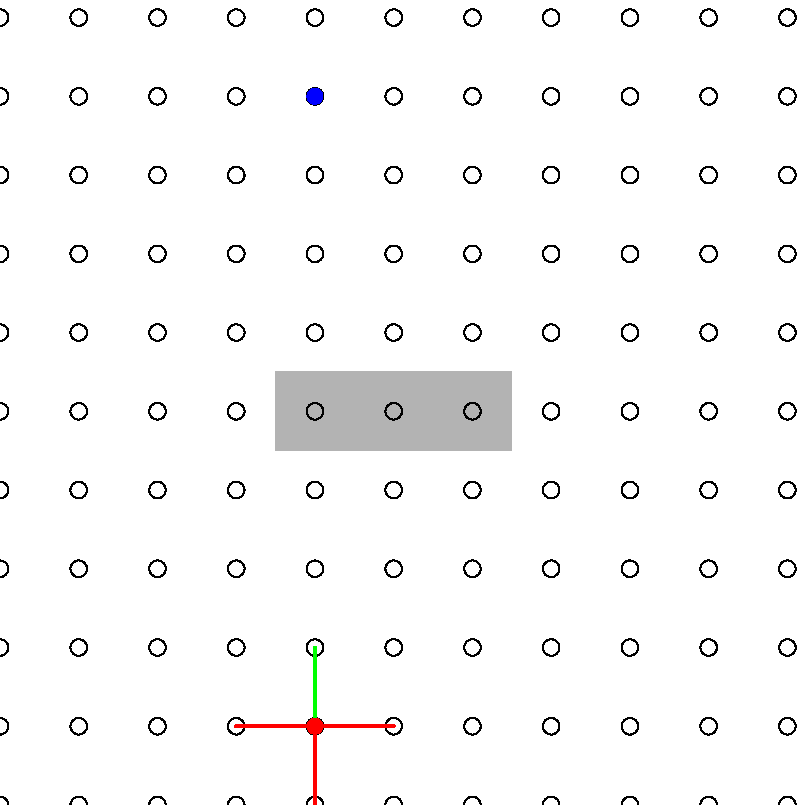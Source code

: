 u=1cm; % grid spacing
v=10; % grid size
d=3pt; % dot size

ox=4*u;
oy=1*u;

nz:=1;
nd:=1;

pair vz[];
pair vd[];

vz[nz]:=(4u,1u);
nz:=nz+1;

vd[nd]:=(3u,1u);
nd:=nd+1;
vd[nd]:=(5u,1u);
nd:=nd+1;
vd[nd]:=(4u,0u);
nd:=nd+1;
vd[nd]:=(4u,2u);
nd:=nd+1;


path obstacle;
obstacle = (3.5u,4.5u)--(3.5u,5.5u)--(6.5u,5.5u)--(6.5u,4.5u)--cycle;

path diamond;

i:=1.4;
diamond := (4u-(i-1)*u, 0)--(4u-i*u, 1u)--(4u,1u+i*u)--(4u+i*u, 1u)--(4u+(i-1)*u, 0)--cycle;

% number 1
fignum:=1;
beginfig(fignum);
  fill obstacle withcolor 0.7white;
  for i=0 upto v:
    for j=0 upto v:
      draw(i*u, j*u-d)..(i*u+d, j*u)..(i*u, j*u+d)..(i*u-d, j*u)..(i*u, j*u-d);
    endfor
  endfor

  pickup pencircle scaled 1.3pt;
  draw(ox,oy)--(ox+u,oy) withcolor (1,0,0);
  draw(ox,oy)--(ox-u,oy) withcolor (1,0,0);
  draw(ox,oy)--(ox,oy+u) withcolor (0,1,0);
  draw(ox,oy)--(ox,oy-u) withcolor (1,0,0);

  pickup pencircle scaled 2d;
  drawdot(4*u, 9*u) withcolor (0,0,1); % endpoint
  drawdot(4u, 1u) withcolor (1,0,0); % starting point

  % valid(open) points
  for i=1 upto nd-1:
    %drawdot(vd[i]) withcolor (0,1,0);
  endfor

  % visited(closed) points
  for i=1 upto nz-1:
    %drawdot(vz[i]) withcolor (1,0,0);
  endfor

endfig;

% number 2
fignum:=fignum+1;
ox:=ox;
oy:=oy+u;
beginfig(fignum);
  fill obstacle withcolor 0.7white;

  for i=0 upto v:
    for j=0 upto v:
      draw(i*u, j*u-d)..(i*u+d, j*u)..(i*u, j*u+d)..(i*u-d, j*u)..(i*u, j*u-d);
    endfor
  endfor

  pickup pencircle scaled 1.3pt;
  draw(ox,oy)--(ox+u,oy) withcolor (1,0,0);
  draw(ox,oy)--(ox-u,oy) withcolor (1,0,0);
  draw(ox,oy)--(ox,oy+u) withcolor (0,1,0);

  pickup pencircle scaled 2d;
  drawdot(4*u, 9*u) withcolor (0,0,1); % endpoint
  drawdot(3*u, 1*u) withcolor (0,1,0); % valid nodes

  % valid(open) points
  for i=1 upto nd-1:
    drawdot(vd[i]) withcolor (0,1,0);
  endfor

  % visited(closed) points
  for i=1 upto nz-1:
    drawdot(vz[i]) withcolor (1,0,0);
  endfor

endfig;

% number 3
fignum:=fignum+1;
ox:=ox;
oy:=oy+u;

vd[nd]:=(3u, 2u);
nd:=nd+1;
vd[nd]:=(5u, 2u);
nd:=nd+1;
vd[nd]:=(4u, 3u);
nd:=nd+1;

vz[nz]:=(4u,2u);
nz:=nz+1;

beginfig(fignum);
  fill obstacle withcolor 0.7white;

  for i=0 upto v:
    for j=0 upto v:
      draw(i*u, j*u-d)..(i*u+d, j*u)..(i*u, j*u+d)..(i*u-d, j*u)..(i*u, j*u-d);
    endfor
  endfor

  pickup pencircle scaled 1.3pt;
  draw(ox,oy)--(ox+u,oy) withcolor (1,0,0);
  draw(ox,oy)--(ox-u,oy) withcolor (1,0,0);
  draw(ox,oy)--(ox,oy+u) withcolor (0,1,0);

  pickup pencircle scaled 2d;
  drawdot(4*u, 9*u) withcolor (0,0,1); % endpoint
  drawdot(3*u, 1*u) withcolor (0,1,0); % valid nodes

  % valid(open) points
  for i=1 upto nd-1:
    drawdot(vd[i]) withcolor (0,1,0);
  endfor

  % visited(closed) points
  for i=1 upto nz-1:
    drawdot(vz[i]) withcolor (1,0,0);
  endfor

endfig;

% number 4
vd[nd]:=(3u,3u);
nd:=nd+1;
vd[nd]:=(5u,3u);
nd:=nd+1;
vd[nd]:=(4u,4u);
nd:=nd+1;

vz[nz]:=(4u,3u);
nz:=nz+1;

fignum:=fignum+1;
ox:=ox;
oy:=oy+u;
beginfig(fignum);
  fill obstacle withcolor 0.7white;

  for i=0 upto v:
    for j=0 upto v:
      draw(i*u, j*u-d)..(i*u+d, j*u)..(i*u, j*u+d)..(i*u-d, j*u)..(i*u, j*u-d);
    endfor
  endfor

  pickup pencircle scaled 1.3pt;
  draw(ox,oy)--(ox+u,oy) withcolor (1,0,0);
  draw(ox,oy)--(ox-u,oy) withcolor (1,0,0);
  %draw(ox,oy)--(ox,oy+u) withcolor (0,1,0);

  pickup pencircle scaled 2d;
  drawdot(4*u, 9*u) withcolor (0,0,1); % endpoint
  drawdot(3*u, 1*u) withcolor (0,1,0); % valid nodes

  % valid(open) points
  for i=1 upto nd-1:
    drawdot(vd[i]) withcolor (0,1,0);
  endfor

  % visited(closed) points
  for i=1 upto nz-1:
    drawdot(vz[i]) withcolor (1,0,0);
  endfor

endfig;

%%%%%%%%%%%%%%%%%%%%%%%%%%%%%
% Restart from near origin  %
%%%%%%%%%%%%%%%%%%%%%%%%%%%%%
%ox:=ox;
%oy:=oy+u;
fignum:=fignum+1;

vz[nz]:=(4u,4u);
nz:=nz+1;

vd[nd]:=(5u,4u);
nd:=nd+1;
vd[nd]:=(3u,4u);
nd:=nd+1;

beginfig(fignum);
  fill obstacle withcolor 0.7white;
  fill diamond withcolor 0.8white;

  i:=1;
  %draw(4u, 1u+i*u)--(4u+i*u, 1u)--(4u,1u-i*u)--(4u-i*u, 1u)--(4u, 1u+i*u);
  %for i=2 upto 3:
    %draw(4u-(i-1)*u, 0)--(4u-i*u, 1u)--(4u,1u+i*u)--(4u+i*u, 1u)--(4u+(i-1)*u, 0);
  %endfor

  for i=0 upto v:
    for j=0 upto v:
      draw(i*u, j*u-d)..(i*u+d, j*u)..(i*u, j*u+d)..(i*u-d, j*u)..(i*u, j*u-d);
    endfor
  endfor

  i:=3;
  j:=1;
  d:=7pt;
  draw(i*u, j*u-d)..(i*u+d, j*u)..(i*u, j*u+d)..(i*u-d, j*u)..(i*u, j*u-d) withcolor (0,0,1);
  i:=5;
  draw(i*u, j*u-d)..(i*u+d, j*u)..(i*u, j*u+d)..(i*u-d, j*u)..(i*u, j*u-d) withcolor (0,0,1);

  d:=3pt;

  %pickup pencircle scaled 1.3pt;
  %draw(ox,oy)--(ox+u,oy) withcolor (1,0,0);
  %draw(ox,oy)--(ox-u,oy) withcolor (1,0,0);
  %draw(ox,oy)--(ox,oy+u) withcolor (0,1,0);

  pickup pencircle scaled 2d;
  drawdot(4*u, 9*u) withcolor (0,0,1); % endpoint

  % valid(open) points
  for i=1 upto nd-1:
    drawdot(vd[i]) withcolor (0,1,0);
  endfor

  % visited(closed) points
  for i=1 upto nz-1:
    drawdot(vz[i]) withcolor (1,0,0);
  endfor
endfig;


% number 6
%vd[nd]:=(3u,3u);
%nd:=nd+1;
%vd[nd]:=(5u,3u);
%nd:=nd+1;
%vd[nd]:=(4u,4u);
%nd:=nd+1;

%vz[nz]:=(4u,3u);
%nz:=nz+1;

fignum:=fignum+1;
ox1:=3u;
oy1:=1u;
ox2:=5u;
oy2:=1u;
beginfig(fignum);
  fill obstacle withcolor 0.7white;

  for i=0 upto v:
    for j=0 upto v:
      draw(i*u, j*u-d)..(i*u+d, j*u)..(i*u, j*u+d)..(i*u-d, j*u)..(i*u, j*u-d);
    endfor
  endfor

  pickup pencircle scaled 1.3pt;
  ox:=ox1;
  oy:=oy1;
  %draw(ox,oy)--(ox+u,oy) withcolor (1,0,0);
  draw(ox,oy)--(ox-u,oy) withcolor (1,0,0);
  draw(ox,oy)--(ox,oy+u) withcolor (0,1,0);
  draw(ox,oy)--(ox,oy-u) withcolor (1,0,0);

  pickup pencircle scaled 2d;
  drawdot(4*u, 9*u) withcolor (0,0,1); % endpoint
  drawdot(3*u, 1*u) withcolor (0,1,0); % valid nodes

  % valid(open) points
  for i=1 upto nd-1:
    drawdot(vd[i]) withcolor (0,1,0);
  endfor

  % visited(closed) points
  for i=1 upto nz-1:
    drawdot(vz[i]) withcolor (1,0,0);
  endfor
endfig;

% number 7
vd[nd]:=(3u,0u);
nd:=nd+1;
%vd[nd]:=(3u,2u);
%nd:=nd+1;
vd[nd]:=(2u,1u);
nd:=nd+1;

vz[nz]:=(3u,1u);
nz:=nz+1;

fignum:=fignum+1;
%ox1:=3u;
%oy1:=1u;
%ox2:=5u;
%oy2:=1u;
beginfig(fignum);
  fill obstacle withcolor 0.7white;

  for i=0 upto v:
    for j=0 upto v:
      draw(i*u, j*u-d)..(i*u+d, j*u)..(i*u, j*u+d)..(i*u-d, j*u)..(i*u, j*u-d);
    endfor
  endfor

  pickup pencircle scaled 1.3pt;
  %ox:=ox1;
  %oy:=oy1;
  ox:=ox2;
  oy:=oy2;
  draw(ox,oy)--(ox+u,oy) withcolor (1,0,0);
  %draw(ox,oy)--(ox-u,oy) withcolor (1,0,0);
  draw(ox,oy)--(ox,oy+u) withcolor (0,1,0);
  draw(ox,oy)--(ox,oy-u) withcolor (1,0,0);

  pickup pencircle scaled 2d;
  drawdot(4*u, 9*u) withcolor (0,0,1); % endpoint
  drawdot(3*u, 1*u) withcolor (0,1,0); % valid nodes

  % valid(open) points
  for i=1 upto nd-1:
    drawdot(vd[i]) withcolor (0,1,0);
  endfor

  % visited(closed) points
  for i=1 upto nz-1:
    drawdot(vz[i]) withcolor (1,0,0);
  endfor
endfig;

% number 8
vd[nd]:=(5u,0u);
nd:=nd+1;
%vd[nd]:=(3u,2u);
%nd:=nd+1;
vd[nd]:=(6u,1u);
nd:=nd+1;

vz[nz]:=(5u,1u);
nz:=nz+1;

fignum:=fignum+1;
%ox1:=ox1+u;
oy1:=oy1+u;
%ox2:=ox2+u;
%oy2:=oy2+u;
beginfig(fignum);
  fill obstacle withcolor 0.7white;

  for i=0 upto v:
    for j=0 upto v:
      draw(i*u, j*u-d)..(i*u+d, j*u)..(i*u, j*u+d)..(i*u-d, j*u)..(i*u, j*u-d);
    endfor
  endfor

  pickup pencircle scaled 1.3pt;
  ox:=ox1;
  oy:=oy1;
  %ox:=ox2;
  %oy:=oy2;
  %draw(ox,oy)--(ox+u,oy) withcolor (1,0,0);
  draw(ox,oy)--(ox-u,oy) withcolor (1,0,0);
  draw(ox,oy)--(ox,oy+u) withcolor (0,1,0);
  %draw(ox,oy)--(ox,oy-u) withcolor (1,0,0);

  pickup pencircle scaled 2d;
  drawdot(4*u, 9*u) withcolor (0,0,1); % endpoint
  drawdot(3*u, 1*u) withcolor (0,1,0); % valid nodes

  % valid(open) points
  for i=1 upto nd-1:
    drawdot(vd[i]) withcolor (0,1,0);
  endfor

  % visited(closed) points
  for i=1 upto nz-1:
    drawdot(vz[i]) withcolor (1,0,0);
  endfor
endfig;

% number 9
vd[nd]:=(2u,2u);
nd:=nd+1;
%vd[nd]:=(3u,2u);
%nd:=nd+1;
%vd[nd]:=(6u,1u);
%nd:=nd+1;

vz[nz]:=(3u,2u);
nz:=nz+1;

fignum:=fignum+1;
%ox1:=ox1+u;
%oy1:=oy1+u;
%ox2:=ox2+u;
oy2:=oy2+u;
beginfig(fignum);
  fill obstacle withcolor 0.7white;

  for i=0 upto v:
    for j=0 upto v:
      draw(i*u, j*u-d)..(i*u+d, j*u)..(i*u, j*u+d)..(i*u-d, j*u)..(i*u, j*u-d);
    endfor
  endfor

  pickup pencircle scaled 1.3pt;
  %ox:=ox1;
  %oy:=oy1;
  ox:=ox2;
  oy:=oy2;
  draw(ox,oy)--(ox+u,oy) withcolor (1,0,0);
  %draw(ox,oy)--(ox-u,oy) withcolor (1,0,0);
  draw(ox,oy)--(ox,oy+u) withcolor (0,1,0);
  %draw(ox,oy)--(ox,oy-u) withcolor (1,0,0);

  pickup pencircle scaled 2d;
  drawdot(4*u, 9*u) withcolor (0,0,1); % endpoint
  drawdot(3*u, 1*u) withcolor (0,1,0); % valid nodes

  % valid(open) points
  for i=1 upto nd-1:
    drawdot(vd[i]) withcolor (0,1,0);
  endfor

  % visited(closed) points
  for i=1 upto nz-1:
    drawdot(vz[i]) withcolor (1,0,0);
  endfor
endfig;

% number 10
vd[nd]:=(6u,2u);
nd:=nd+1;
%vd[nd]:=(3u,2u);
%nd:=nd+1;
%vd[nd]:=(6u,1u);
%nd:=nd+1;

vz[nz]:=(5u,2u);
nz:=nz+1;

fignum:=fignum+1;
%ox1:=ox1+u;
oy1:=oy1+u;
%ox2:=ox2+u;
%oy2:=oy2+u;
beginfig(fignum);
  fill obstacle withcolor 0.7white;

  for i=0 upto v:
    for j=0 upto v:
      draw(i*u, j*u-d)..(i*u+d, j*u)..(i*u, j*u+d)..(i*u-d, j*u)..(i*u, j*u-d);
    endfor
  endfor

  pickup pencircle scaled 1.3pt;
  ox:=ox1;
  oy:=oy1;
  %ox:=ox2;
  %oy:=oy2;
  %draw(ox,oy)--(ox+u,oy) withcolor (1,0,0);
  draw(ox,oy)--(ox-u,oy) withcolor (1,0,0);
  draw(ox,oy)--(ox,oy+u) withcolor (0,1,0);
  %draw(ox,oy)--(ox,oy-u) withcolor (1,0,0);

  pickup pencircle scaled 2d;
  drawdot(4*u, 9*u) withcolor (0,0,1); % endpoint
  drawdot(3*u, 1*u) withcolor (0,1,0); % valid nodes

  % valid(open) points
  for i=1 upto nd-1:
    drawdot(vd[i]) withcolor (0,1,0);
  endfor

  % visited(closed) points
  for i=1 upto nz-1:
    drawdot(vz[i]) withcolor (1,0,0);
  endfor
endfig;

% number 11
vd[nd]:=(2u,3u);
nd:=nd+1;
%vd[nd]:=(3u,2u);
%nd:=nd+1;
%vd[nd]:=(6u,1u);
%nd:=nd+1;

vz[nz]:=(3u,3u);
nz:=nz+1;

fignum:=fignum+1;
%ox1:=ox1+u;
%oy1:=oy1+u;
%ox2:=ox2+u;
oy2:=oy2+u;
beginfig(fignum);
  fill obstacle withcolor 0.7white;

  for i=0 upto v:
    for j=0 upto v:
      draw(i*u, j*u-d)..(i*u+d, j*u)..(i*u, j*u+d)..(i*u-d, j*u)..(i*u, j*u-d);
    endfor
  endfor

  pickup pencircle scaled 1.3pt;
  %ox:=ox1;
  %oy:=oy1;
  ox:=ox2;
  oy:=oy2;
  draw(ox,oy)--(ox+u,oy) withcolor (1,0,0);
  %draw(ox,oy)--(ox-u,oy) withcolor (1,0,0);
  draw(ox,oy)--(ox,oy+u) withcolor (0,1,0);
  %draw(ox,oy)--(ox,oy-u) withcolor (1,0,0);

  pickup pencircle scaled 2d;
  drawdot(4*u, 9*u) withcolor (0,0,1); % endpoint
  drawdot(3*u, 1*u) withcolor (0,1,0); % valid nodes

  % valid(open) points
  for i=1 upto nd-1:
    drawdot(vd[i]) withcolor (0,1,0);
  endfor

  % visited(closed) points
  for i=1 upto nz-1:
    drawdot(vz[i]) withcolor (1,0,0);
  endfor
endfig;

% number 12
vd[nd]:=(6u,3u);
nd:=nd+1;
%vd[nd]:=(3u,2u);
%nd:=nd+1;
%vd[nd]:=(6u,1u);
%nd:=nd+1;

vz[nz]:=(5u,3u);
nz:=nz+1;

fignum:=fignum+1;
%ox1:=ox1+u;
oy1:=oy1+u;
%ox2:=ox2+u;
%oy2:=oy2+u;
beginfig(fignum);
  fill obstacle withcolor 0.7white;

  for i=0 upto v:
    for j=0 upto v:
      draw(i*u, j*u-d)..(i*u+d, j*u)..(i*u, j*u+d)..(i*u-d, j*u)..(i*u, j*u-d);
    endfor
  endfor

  pickup pencircle scaled 1.3pt;
  ox:=ox1;
  oy:=oy1;
  %ox:=ox2;
  %oy:=oy2;
  %draw(ox,oy)--(ox+u,oy) withcolor (1,0,0);
  draw(ox,oy)--(ox-u,oy) withcolor (1,0,0);
  draw(ox,oy)--(ox,oy+u) withcolor (0,1,0);
  %draw(ox,oy)--(ox,oy-u) withcolor (1,0,0);

  pickup pencircle scaled 2d;
  drawdot(4*u, 9*u) withcolor (0,0,1); % endpoint
  drawdot(3*u, 1*u) withcolor (0,1,0); % valid nodes

  % valid(open) points
  for i=1 upto nd-1:
    drawdot(vd[i]) withcolor (0,1,0);
  endfor

  % visited(closed) points
  for i=1 upto nz-1:
    drawdot(vz[i]) withcolor (1,0,0);
  endfor
endfig;

% number 13
vd[nd]:=(2u,4u);
nd:=nd+1;
vd[nd]:=(3u,5u);
nd:=nd+1;
%vd[nd]:=(6u,1u);
%nd:=nd+1;

vz[nz]:=(3u,4u);
nz:=nz+1;

fignum:=fignum+1;
%ox1:=ox1+u;
%oy1:=oy1+u;
%ox2:=ox2+u;
oy2:=oy2+u;
beginfig(fignum);
  fill obstacle withcolor 0.7white;

  for i=0 upto v:
    for j=0 upto v:
      draw(i*u, j*u-d)..(i*u+d, j*u)..(i*u, j*u+d)..(i*u-d, j*u)..(i*u, j*u-d);
    endfor
  endfor

  pickup pencircle scaled 1.3pt;
  ox:=ox1;
  oy:=oy1;
  ox:=ox2;
  oy:=oy2;
  draw(ox,oy)--(ox+u,oy) withcolor (1,0,0);
  %draw(ox,oy)--(ox-u,oy) withcolor (1,0,0);
  %draw(ox,oy)--(ox,oy+u) withcolor (0,1,0);
  %draw(ox,oy)--(ox,oy-u) withcolor (1,0,0);

  pickup pencircle scaled 2d;
  drawdot(4*u, 9*u) withcolor (0,0,1); % endpoint
  drawdot(3*u, 1*u) withcolor (0,1,0); % valid nodes

  % valid(open) points
  for i=1 upto nd-1:
    drawdot(vd[i]) withcolor (0,1,0);
  endfor

  % visited(closed) points
  for i=1 upto nz-1:
    drawdot(vz[i]) withcolor (1,0,0);
  endfor
endfig;

% number 14
vd[nd]:=(6u,4u);
nd:=nd+1;
%vd[nd]:=(3u,5u);
%nd:=nd+1;
%vd[nd]:=(6u,1u);
%nd:=nd+1;

vz[nz]:=(5u,4u);
nz:=nz+1;

fignum:=fignum+1;
%ox1:=ox1+u;
oy1:=oy1+u;
%ox2:=ox2+u;
%oy2:=oy2+u;
beginfig(fignum);
  fill obstacle withcolor 0.7white;

  for i=0 upto v:
    for j=0 upto v:
      draw(i*u, j*u-d)..(i*u+d, j*u)..(i*u, j*u+d)..(i*u-d, j*u)..(i*u, j*u-d);
    endfor
  endfor

  pickup pencircle scaled 1.3pt;
  ox:=ox1;
  oy:=oy1;
  %ox:=ox2;
  %oy:=oy2;
  %draw(ox,oy)--(ox+u,oy) withcolor (1,0,0);
  draw(ox,oy)--(ox-u,oy) withcolor (1,0,0);
  draw(ox,oy)--(ox,oy+u) withcolor (0,1,0);
  %draw(ox,oy)--(ox,oy-u) withcolor (1,0,0);

  pickup pencircle scaled 2d;
  drawdot(4*u, 9*u) withcolor (0,0,1); % endpoint
  drawdot(3*u, 1*u) withcolor (0,1,0); % valid nodes

  % valid(open) points
  for i=1 upto nd-1:
    drawdot(vd[i]) withcolor (0,1,0);
  endfor

  % visited(closed) points
  for i=1 upto nz-1:
    drawdot(vz[i]) withcolor (1,0,0);
  endfor
endfig;


i:=2.4;
diamond := (4u-(i-1)*u, 0)--(4u-i*u, 1u)--(4u,1u+i*u)--(4u+i*u, 1u)--(4u+(i-1)*u, 0)--cycle;

%%%%%%%%%%%%%%%%%%%%%%%%%%%%%
% Restart from near origin  %
%%%%%%%%%%%%%%%%%%%%%%%%%%%%%
% number 15

%ox:=ox;
%oy:=oy+u;
fignum:=fignum+1;

vz[nz]:=(3u,5u);
nz:=nz+1;

vd[nd]:=(2u,5u);
nd:=nd+1;
vd[nd]:=(3u,6u);
nd:=nd+1;

beginfig(fignum);
  fill obstacle withcolor 0.7white;
  fill diamond withcolor 0.8white;

  i:=1;
  %draw(4u, 1u+i*u)--(4u+i*u, 1u)--(4u,1u-i*u)--(4u-i*u, 1u)--(4u, 1u+i*u);
  %for i=2 upto 3:
    %draw(4u-(i-1)*u, 0)--(4u-i*u, 1u)--(4u,1u+i*u)--(4u+i*u, 1u)--(4u+(i-1)*u, 0);
  %endfor

  for i=0 upto v:
    for j=0 upto v:
      draw(i*u, j*u-d)..(i*u+d, j*u)..(i*u, j*u+d)..(i*u-d, j*u)..(i*u, j*u-d);
    endfor
  endfor

  i:=2;
  j:=1;
  d:=7pt;
  draw(i*u, j*u-d)..(i*u+d, j*u)..(i*u, j*u+d)..(i*u-d, j*u)..(i*u, j*u-d) withcolor (0,0,1);
  i:=6;
  draw(i*u, j*u-d)..(i*u+d, j*u)..(i*u, j*u+d)..(i*u-d, j*u)..(i*u, j*u-d) withcolor (0,0,1);

  d:=3pt;

  %pickup pencircle scaled 1.3pt;
  %draw(ox,oy)--(ox+u,oy) withcolor (1,0,0);
  %draw(ox,oy)--(ox-u,oy) withcolor (1,0,0);
  %draw(ox,oy)--(ox,oy+u) withcolor (0,1,0);

  pickup pencircle scaled 2d;
  drawdot(4*u, 9*u) withcolor (0,0,1); % endpoint

  % valid(open) points
  for i=1 upto nd-1:
    drawdot(vd[i]) withcolor (0,1,0);
  endfor

  % visited(closed) points
  for i=1 upto nz-1:
    drawdot(vz[i]) withcolor (1,0,0);
  endfor
endfig;


%%%%%%%%%%%%%%%%%%%%%%%%%%%
% number 16
%vd[nd]:=(2u,4u);
%nd:=nd+1;
%vd[nd]:=(3u,5u);
%nd:=nd+1;
%vd[nd]:=(6u,1u);
%nd:=nd+1;

%vz[nz]:=(3u,4u);
%nz:=nz+1;

fignum:=fignum+1;
%ox1:=ox1+u;
oy1:=oy1+u;
%ox2:=ox2+u;
%oy2:=oy2+u;
beginfig(fignum);
  fill obstacle withcolor 0.7white;

  for i=0 upto v:
    for j=0 upto v:
      draw(i*u, j*u-d)..(i*u+d, j*u)..(i*u, j*u+d)..(i*u-d, j*u)..(i*u, j*u-d);
    endfor
  endfor

  pickup pencircle scaled 1.3pt;
  ox:=ox1;
  oy:=oy1;
  %ox:=ox2;
  %oy:=oy2;
  draw(ox,oy)--(ox+u,oy) withcolor (0,1,0);
  draw(ox,oy)--(ox-u,oy) withcolor (1,0,0);
  draw(ox,oy)--(ox,oy+u) withcolor (0,1,0);
  %draw(ox,oy)--(ox,oy-u) withcolor (1,0,0);

  pickup pencircle scaled 2d;
  drawdot(4*u, 9*u) withcolor (0,0,1); % endpoint
  drawdot(3*u, 1*u) withcolor (0,1,0); % valid nodes

  % valid(open) points
  for i=1 upto nd-1:
    drawdot(vd[i]) withcolor (0,1,0);
  endfor

  % visited(closed) points
  for i=1 upto nz-1:
    drawdot(vz[i]) withcolor (1,0,0);
  endfor
endfig;

% number 17
vd[nd]:=(3u,7u);
nd:=nd+1;
vd[nd]:=(2u,6u);
nd:=nd+1;
vd[nd]:=(4u,6u);
nd:=nd+1;
vd[nd]:=(7u,1u);
nd:=nd+1;
vd[nd]:=(1u,1u);
nd:=nd+1;

vz[nz]:=(2u,1u);
nz:=nz+1;
vz[nz]:=(6u,1u);
nz:=nz+1;
vz[nz]:=(3u,6u);
nz:=nz+1;

fignum:=fignum+1;
%ox1:=ox1+u;
%oy1:=oy1+u;
%ox2:=ox2+u;
%oy2:=oy2+u;
beginfig(fignum);
  fill obstacle withcolor 0.7white;

  for i=0 upto v:
    for j=0 upto v:
      draw(i*u, j*u-d)..(i*u+d, j*u)..(i*u, j*u+d)..(i*u-d, j*u)..(i*u, j*u-d);
    endfor
  endfor

  pickup pencircle scaled 1.3pt;
  ox:=ox1;
  oy:=oy1;
  %ox:=ox2;
  %oy:=oy2;
  %draw(ox,oy)--(ox+u,oy) withcolor (0,1,0);
  %draw(ox,oy)--(ox-u,oy) withcolor (1,0,0);
  %draw(ox,oy)--(ox,oy+u) withcolor (0,1,0);
  %draw(ox,oy)--(ox,oy-u) withcolor (1,0,0);

  pickup pencircle scaled 2d;
  drawdot(4*u, 9*u) withcolor (0,0,1); % endpoint
  drawdot(3*u, 1*u) withcolor (0,1,0); % valid nodes

  % valid(open) points
  for i=1 upto nd-1:
    drawdot(vd[i]) withcolor (0,1,0);
  endfor

  % visited(closed) points
  for i=1 upto nz-1:
    drawdot(vz[i]) withcolor (1,0,0);
  endfor
endfig;

% number 18
vd[nd]:=(3u,8u);
nd:=nd+1;
vd[nd]:=(2u,7u);
nd:=nd+1;
vd[nd]:=(4u,7u);
nd:=nd+1;
vd[nd]:=(5u,6u);
nd:=nd+1;
vd[nd]:=(7u,2u);
nd:=nd+1;
vd[nd]:=(1u,2u);
nd:=nd+1;

vz[nz]:=(2u,2u);
nz:=nz+1;
vz[nz]:=(6u,2u);
nz:=nz+1;
vz[nz]:=(3u,7u);
nz:=nz+1;
vz[nz]:=(4u,6u);
nz:=nz+1;

fignum:=fignum+1;
ox1:=3u;
oy1:=7u;
ox2:=4u;
oy2:=6u;
beginfig(fignum);
  fill obstacle withcolor 0.7white;

  for i=0 upto v:
    for j=0 upto v:
      draw(i*u, j*u-d)..(i*u+d, j*u)..(i*u, j*u+d)..(i*u-d, j*u)..(i*u, j*u-d);
    endfor
  endfor

  pickup pencircle scaled 1.3pt;
  draw(ox1,oy1)--(ox1+u,oy1) withcolor (0,1,0);
  draw(ox2,oy2)--(ox2,oy2+u) withcolor (0,1,0);

  draw(3.7u,6.3u)--(4.3u,6.7u);
  draw(4.3u,6.3u)--(3.7u,6.7u);

  pickup pencircle scaled 2d;
  drawdot(4*u, 9*u) withcolor (0,0,1); % endpoint
  drawdot(3*u, 1*u) withcolor (0,1,0); % valid nodes

  % valid(open) points
  for i=1 upto nd-1:
    drawdot(vd[i]) withcolor (0,1,0);
  endfor

  % visited(closed) points
  for i=1 upto nz-1:
    drawdot(vz[i]) withcolor (1,0,0);
  endfor
endfig;

% number 19
vd[nd]:=(3u,9u);
nd:=nd+1;
vd[nd]:=(2u,8u);
nd:=nd+1;
vd[nd]:=(4u,8u);
nd:=nd+1;
vd[nd]:=(5u,7u);
nd:=nd+1;
vd[nd]:=(7u,3u);
nd:=nd+1;
vd[nd]:=(1u,3u);
nd:=nd+1;

vz[nz]:=(2u,3u);
nz:=nz+1;
vz[nz]:=(6u,3u);
nz:=nz+1;
vz[nz]:=(3u,8u);
nz:=nz+1;
vz[nz]:=(4u,7u);
nz:=nz+1;

fignum:=fignum+1;
%ox1:=ox1+u;
%oy1:=oy1+u;
%ox2:=ox2+u;
%oy2:=oy2+u;
beginfig(fignum);
  fill obstacle withcolor 0.7white;

  for i=0 upto v:
    for j=0 upto v:
      draw(i*u, j*u-d)..(i*u+d, j*u)..(i*u, j*u+d)..(i*u-d, j*u)..(i*u, j*u-d);
    endfor
  endfor

  pickup pencircle scaled 1.3pt;
  %ox:=ox1;
  %oy:=oy1;
  %ox:=ox2;
  %oy:=oy2;
  %draw(ox,oy)--(ox+u,oy) withcolor (0,1,0);
  %draw(ox,oy)--(ox-u,oy) withcolor (1,0,0);
  %draw(ox,oy)--(ox,oy+u) withcolor (0,1,0);
  %draw(ox,oy)--(ox,oy-u) withcolor (1,0,0);

  pickup pencircle scaled 2d;
  drawdot(4*u, 9*u) withcolor (0,0,1); % endpoint
  drawdot(3*u, 1*u) withcolor (0,1,0); % valid nodes

  % valid(open) points
  for i=1 upto nd-1:
    drawdot(vd[i]) withcolor (0,1,0);
  endfor

  % visited(closed) points
  for i=1 upto nz-1:
    drawdot(vz[i]) withcolor (1,0,0);
  endfor
endfig;

% number 20
vd[nd]:=(3u,10u);
nd:=nd+1;
vd[nd]:=(2u,9u);
nd:=nd+1;
vd[nd]:=(5u,8u);
nd:=nd+1;
vd[nd]:=(7u,4u);
nd:=nd+1;
vd[nd]:=(1u,4u);
nd:=nd+1;

vz[nz]:=(2u,4u);
nz:=nz+1;
vz[nz]:=(6u,4u);
nz:=nz+1;
vz[nz]:=(3u,9u);
nz:=nz+1;
vz[nz]:=(4u,8u);
nz:=nz+1;

fignum:=fignum+1;
%ox1:=ox1+u;
%oy1:=oy1+u;
%ox2:=ox2+u;
%oy2:=oy2+u;
beginfig(fignum);
  fill obstacle withcolor 0.7white;

  for i=0 upto v:
    for j=0 upto v:
      draw(i*u, j*u-d)..(i*u+d, j*u)..(i*u, j*u+d)..(i*u-d, j*u)..(i*u, j*u-d);
    endfor
  endfor

  pickup pencircle scaled 1.3pt;
  %ox:=ox1;
  %oy:=oy1;
  %ox:=ox2;
  %oy:=oy2;
  %draw(ox,oy)--(ox+u,oy) withcolor (0,1,0);
  %draw(ox,oy)--(ox-u,oy) withcolor (1,0,0);
  %draw(ox,oy)--(ox,oy+u) withcolor (0,1,0);
  %draw(ox,oy)--(ox,oy-u) withcolor (1,0,0);

  pickup pencircle scaled 2d;
  drawdot(4*u, 9*u) withcolor (0,1,1); % endpoint
  drawdot(3*u, 1*u) withcolor (0,1,0); % valid nodes

  % valid(open) points
  for i=1 upto nd-1:
    drawdot(vd[i]) withcolor (0,1,0);
  endfor

  % visited(closed) points
  for i=1 upto nz-1:
    drawdot(vz[i]) withcolor (1,0,0);
  endfor
endfig;

end
